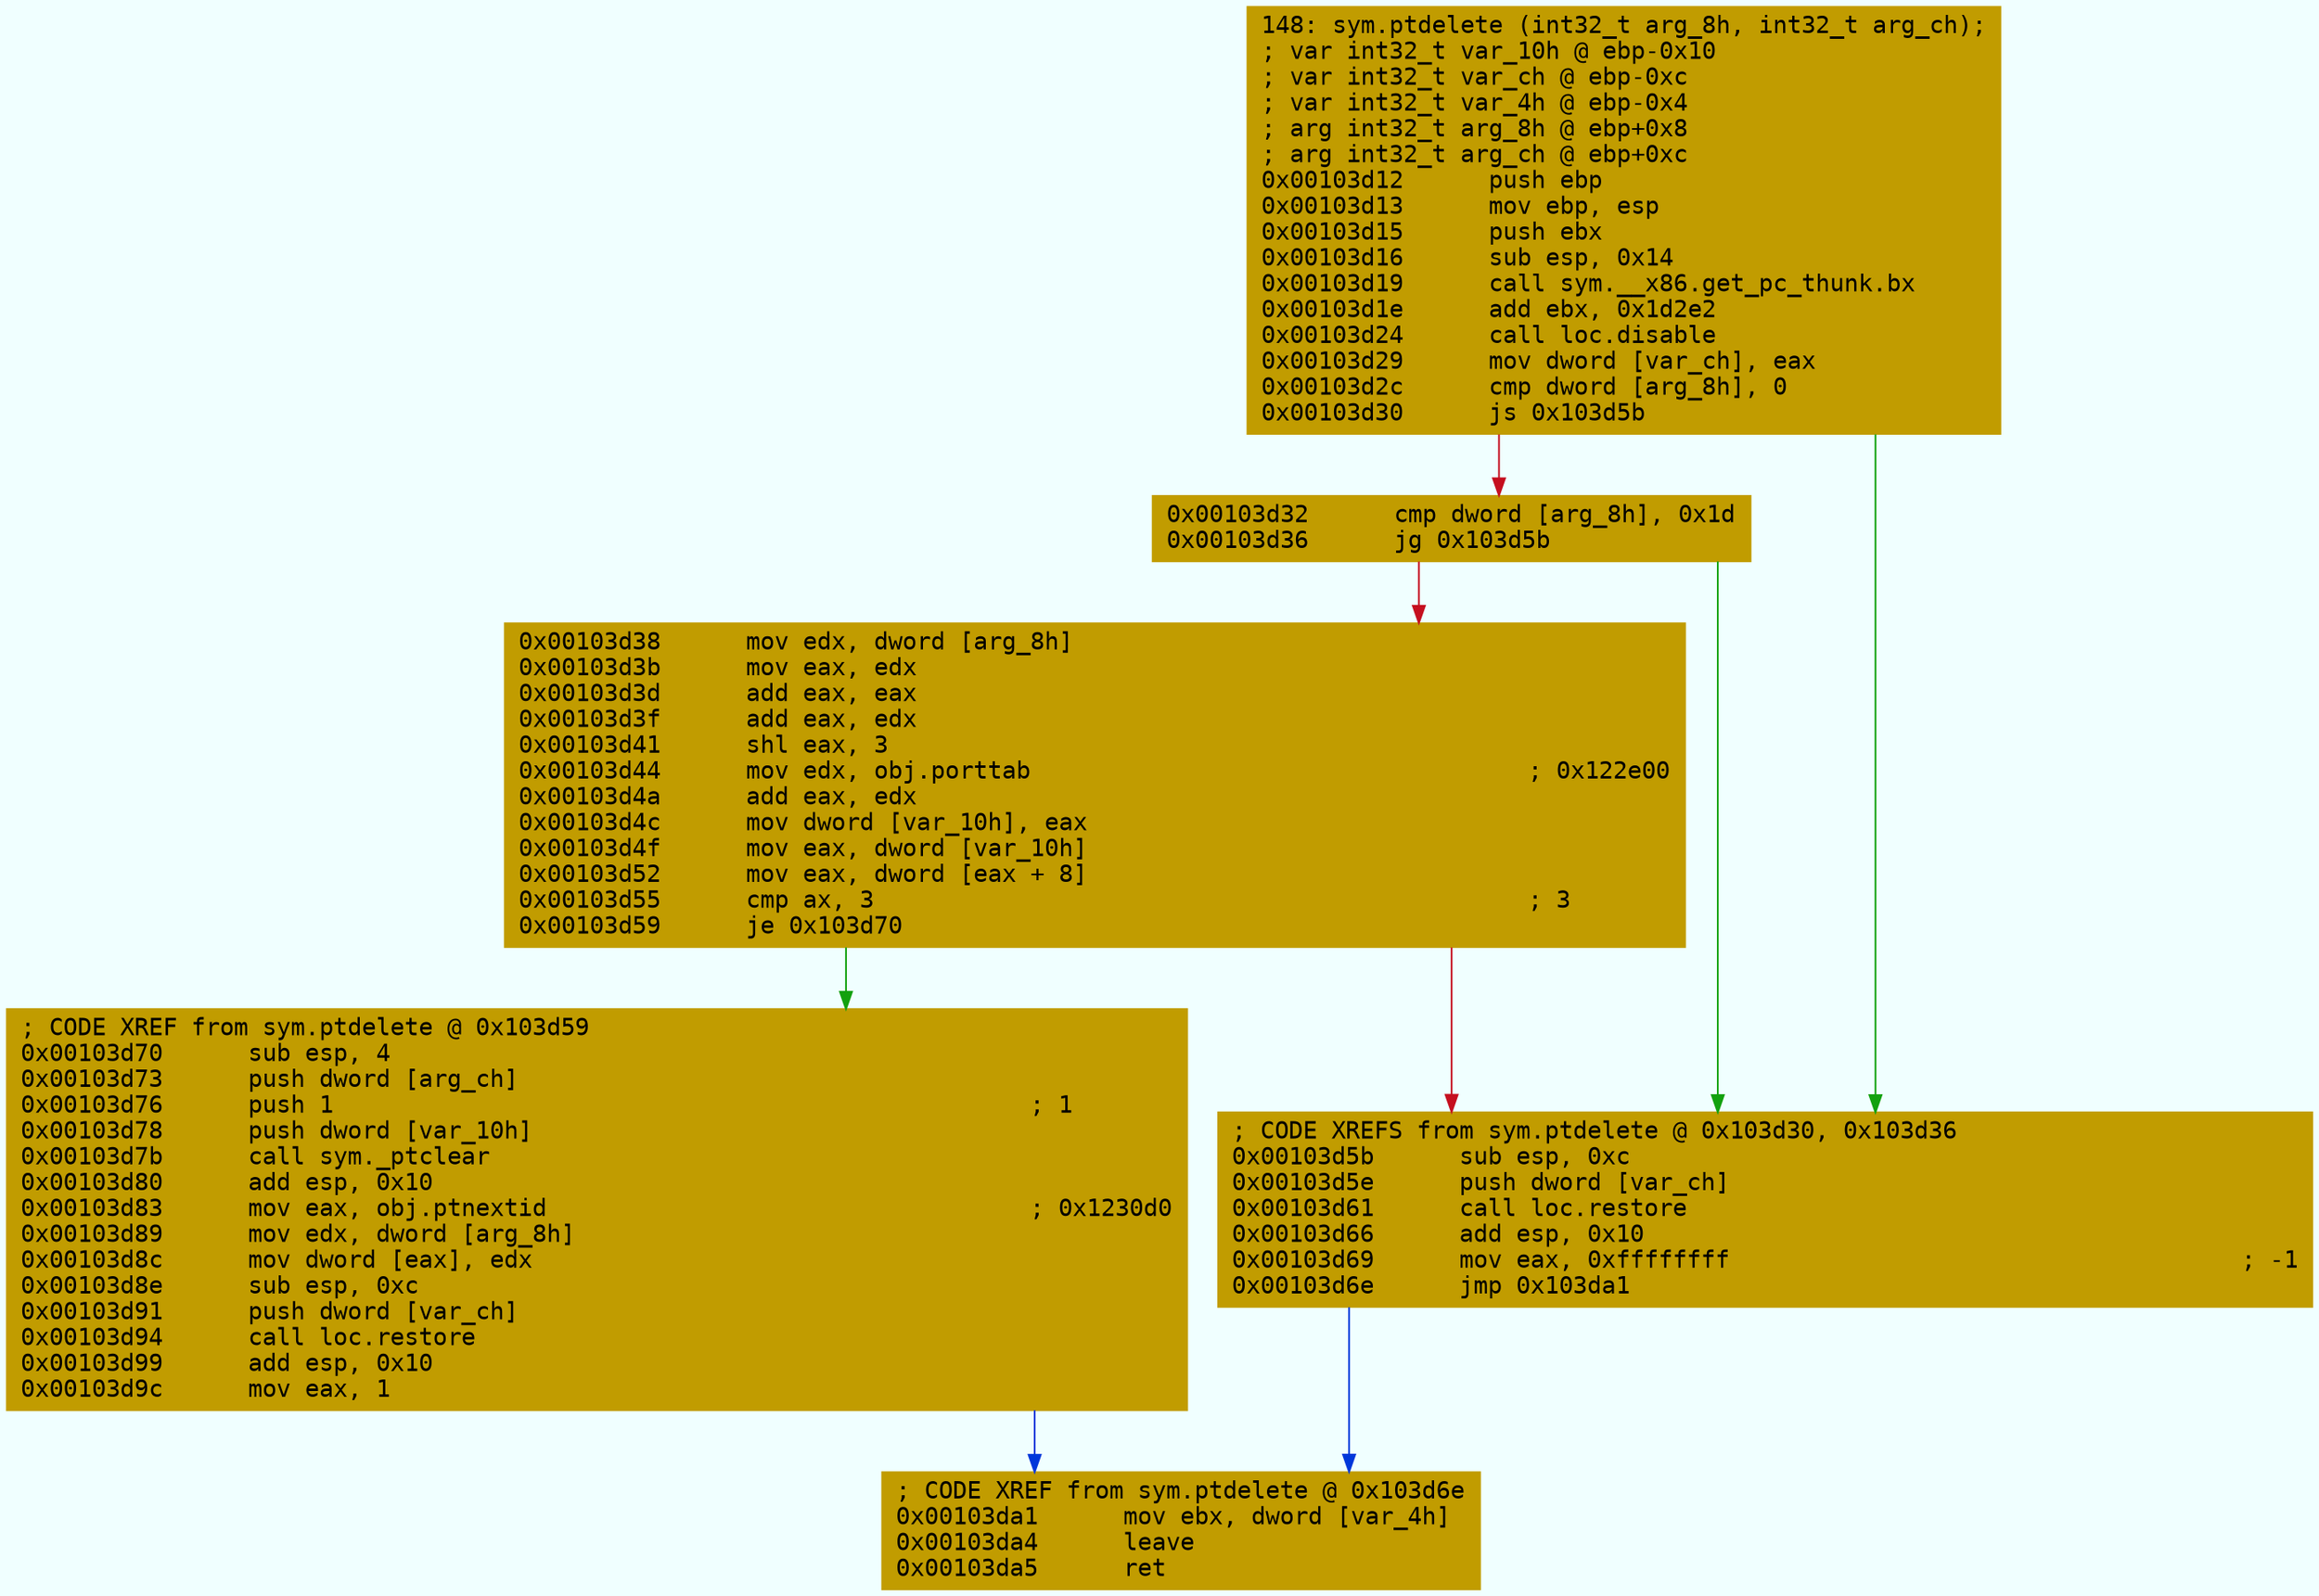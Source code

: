 digraph code {
	graph [bgcolor=azure fontsize=8 fontname="Courier" splines="ortho"];
	node [fillcolor=gray style=filled shape=box];
	edge [arrowhead="normal"];
	"0x00103d12" [URL="sym.ptdelete/0x00103d12", fillcolor="#c19c00",color="#c19c00", fontname="Courier",label="148: sym.ptdelete (int32_t arg_8h, int32_t arg_ch);\l; var int32_t var_10h @ ebp-0x10\l; var int32_t var_ch @ ebp-0xc\l; var int32_t var_4h @ ebp-0x4\l; arg int32_t arg_8h @ ebp+0x8\l; arg int32_t arg_ch @ ebp+0xc\l0x00103d12      push ebp\l0x00103d13      mov ebp, esp\l0x00103d15      push ebx\l0x00103d16      sub esp, 0x14\l0x00103d19      call sym.__x86.get_pc_thunk.bx\l0x00103d1e      add ebx, 0x1d2e2\l0x00103d24      call loc.disable\l0x00103d29      mov dword [var_ch], eax\l0x00103d2c      cmp dword [arg_8h], 0\l0x00103d30      js 0x103d5b\l"]
	"0x00103d32" [URL="sym.ptdelete/0x00103d32", fillcolor="#c19c00",color="#c19c00", fontname="Courier",label="0x00103d32      cmp dword [arg_8h], 0x1d\l0x00103d36      jg 0x103d5b\l"]
	"0x00103d38" [URL="sym.ptdelete/0x00103d38", fillcolor="#c19c00",color="#c19c00", fontname="Courier",label="0x00103d38      mov edx, dword [arg_8h]\l0x00103d3b      mov eax, edx\l0x00103d3d      add eax, eax\l0x00103d3f      add eax, edx\l0x00103d41      shl eax, 3\l0x00103d44      mov edx, obj.porttab                                   ; 0x122e00\l0x00103d4a      add eax, edx\l0x00103d4c      mov dword [var_10h], eax\l0x00103d4f      mov eax, dword [var_10h]\l0x00103d52      mov eax, dword [eax + 8]\l0x00103d55      cmp ax, 3                                              ; 3\l0x00103d59      je 0x103d70\l"]
	"0x00103d5b" [URL="sym.ptdelete/0x00103d5b", fillcolor="#c19c00",color="#c19c00", fontname="Courier",label="; CODE XREFS from sym.ptdelete @ 0x103d30, 0x103d36\l0x00103d5b      sub esp, 0xc\l0x00103d5e      push dword [var_ch]\l0x00103d61      call loc.restore\l0x00103d66      add esp, 0x10\l0x00103d69      mov eax, 0xffffffff                                    ; -1\l0x00103d6e      jmp 0x103da1\l"]
	"0x00103d70" [URL="sym.ptdelete/0x00103d70", fillcolor="#c19c00",color="#c19c00", fontname="Courier",label="; CODE XREF from sym.ptdelete @ 0x103d59\l0x00103d70      sub esp, 4\l0x00103d73      push dword [arg_ch]\l0x00103d76      push 1                                                 ; 1\l0x00103d78      push dword [var_10h]\l0x00103d7b      call sym._ptclear\l0x00103d80      add esp, 0x10\l0x00103d83      mov eax, obj.ptnextid                                  ; 0x1230d0\l0x00103d89      mov edx, dword [arg_8h]\l0x00103d8c      mov dword [eax], edx\l0x00103d8e      sub esp, 0xc\l0x00103d91      push dword [var_ch]\l0x00103d94      call loc.restore\l0x00103d99      add esp, 0x10\l0x00103d9c      mov eax, 1\l"]
	"0x00103da1" [URL="sym.ptdelete/0x00103da1", fillcolor="#c19c00",color="#c19c00", fontname="Courier",label="; CODE XREF from sym.ptdelete @ 0x103d6e\l0x00103da1      mov ebx, dword [var_4h]\l0x00103da4      leave\l0x00103da5      ret\l"]
        "0x00103d12" -> "0x00103d5b" [color="#13a10e"];
        "0x00103d12" -> "0x00103d32" [color="#c50f1f"];
        "0x00103d32" -> "0x00103d5b" [color="#13a10e"];
        "0x00103d32" -> "0x00103d38" [color="#c50f1f"];
        "0x00103d38" -> "0x00103d70" [color="#13a10e"];
        "0x00103d38" -> "0x00103d5b" [color="#c50f1f"];
        "0x00103d5b" -> "0x00103da1" [color="#0037da"];
        "0x00103d70" -> "0x00103da1" [color="#0037da"];
}

